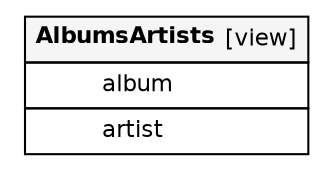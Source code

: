 // dot 2.38.0 on Windows 7 6.1
// SchemaSpy rev 6.0.0.11
digraph "AlbumsArtists" {
  graph [
    rankdir="RL"
    bgcolor="#ffffff"
    nodesep="0.18"
    ranksep="0.46"
    fontname="Helvetica"
    fontsize="11"
    ration="compress"
  ];
  node [
    fontname="Helvetica"
    fontsize="11"
    shape="plaintext"
  ];
  edge [
    arrowsize="0.8"
  ];
  "AlbumsArtists" [
   label=<
    <TABLE BORDER="0" CELLBORDER="1" CELLSPACING="0" BGCOLOR="#ffffff">
      <TR><TD COLSPAN="3"  BGCOLOR="#f5f5f5"><TABLE BORDER="0" CELLSPACING="0"><TR><TD ALIGN="LEFT"><B>AlbumsArtists</B></TD><TD ALIGN="RIGHT">[view]</TD></TR></TABLE></TD></TR>
      <TR><TD PORT="album" COLSPAN="3" ALIGN="LEFT"><TABLE BORDER="0" CELLSPACING="0" ALIGN="LEFT"><TR ALIGN="LEFT"><TD ALIGN="LEFT" FIXEDSIZE="TRUE" WIDTH="15" HEIGHT="16"></TD><TD ALIGN="LEFT" FIXEDSIZE="TRUE" WIDTH="82" HEIGHT="16">album</TD></TR></TABLE></TD></TR>
      <TR><TD PORT="artist" COLSPAN="3" ALIGN="LEFT"><TABLE BORDER="0" CELLSPACING="0" ALIGN="LEFT"><TR ALIGN="LEFT"><TD ALIGN="LEFT" FIXEDSIZE="TRUE" WIDTH="15" HEIGHT="16"></TD><TD ALIGN="LEFT" FIXEDSIZE="TRUE" WIDTH="82" HEIGHT="16">artist</TD></TR></TABLE></TD></TR>
    </TABLE>>
    URL="tables/AlbumsArtists.html"
    tooltip="AlbumsArtists"
  ];
}
